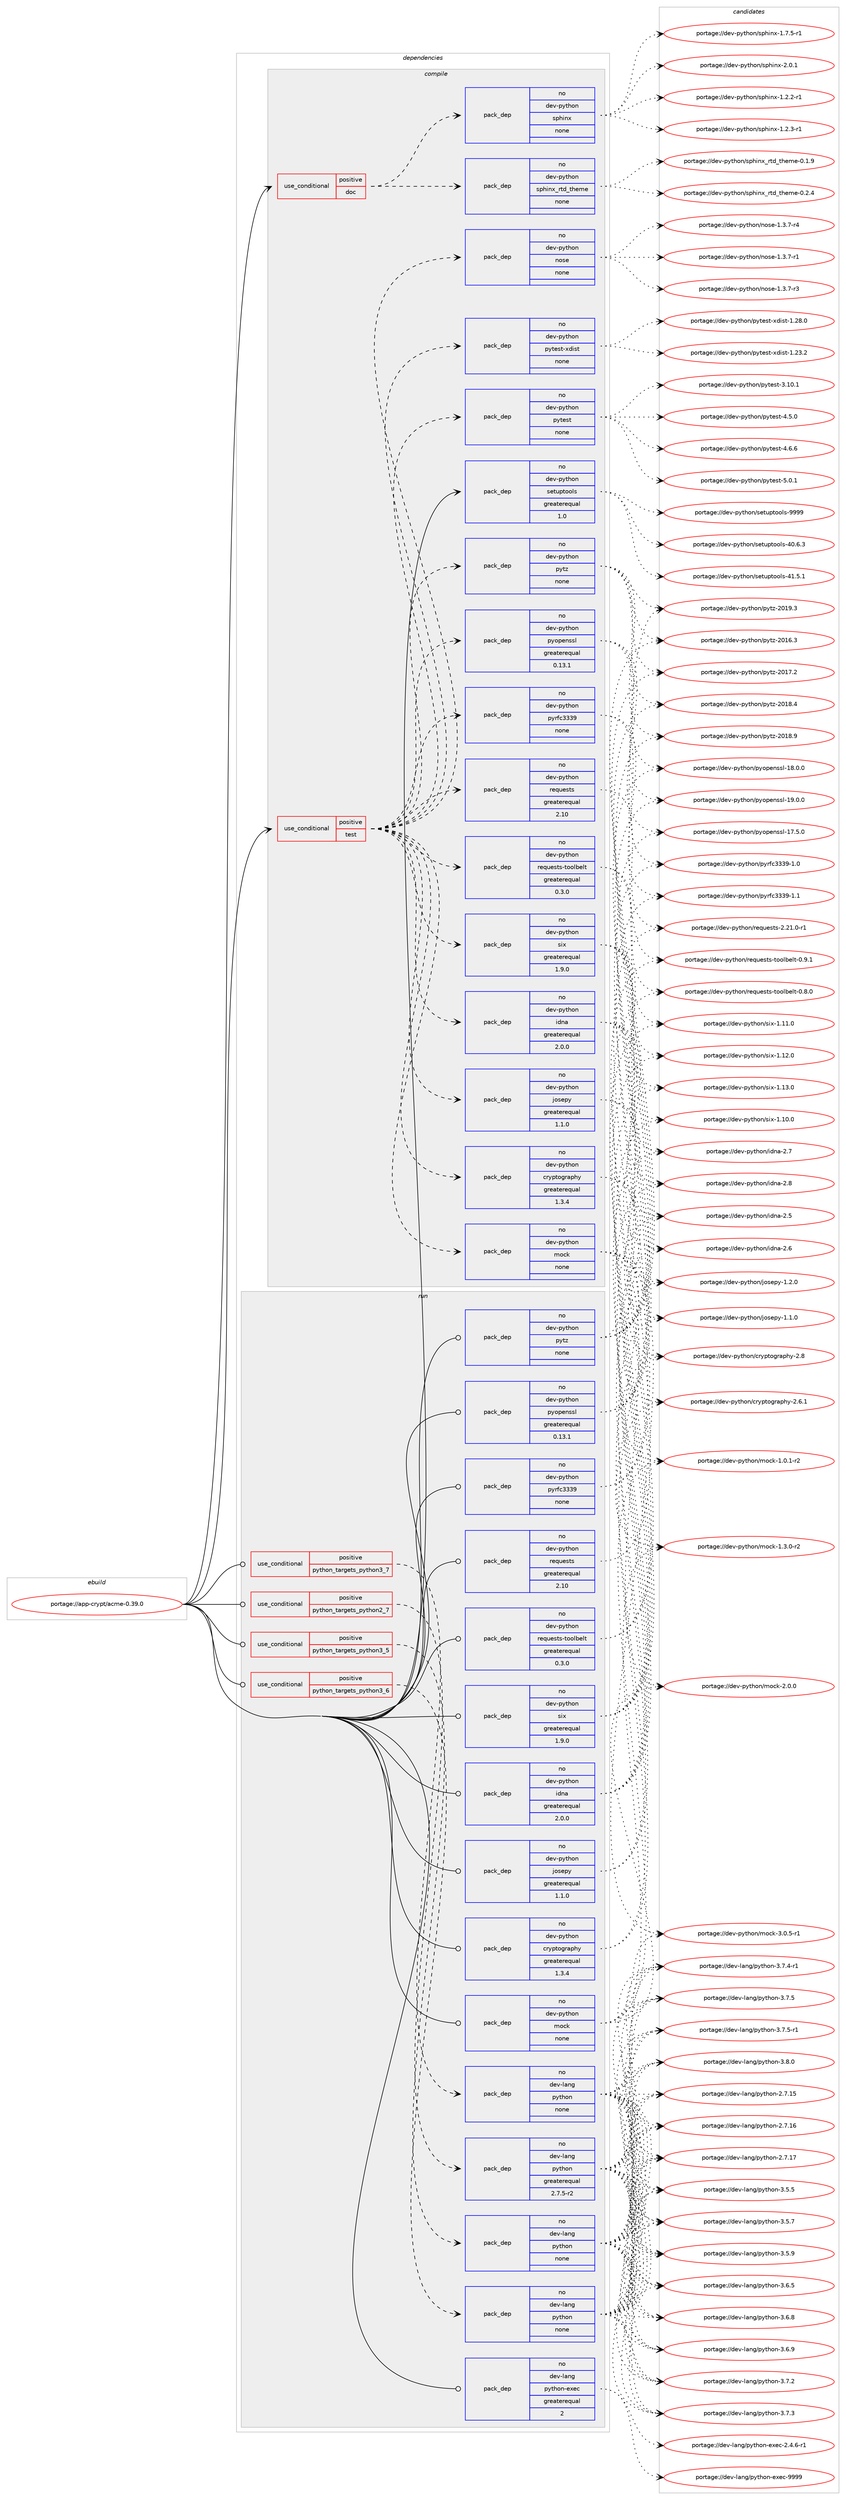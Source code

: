 digraph prolog {

# *************
# Graph options
# *************

newrank=true;
concentrate=true;
compound=true;
graph [rankdir=LR,fontname=Helvetica,fontsize=10,ranksep=1.5];#, ranksep=2.5, nodesep=0.2];
edge  [arrowhead=vee];
node  [fontname=Helvetica,fontsize=10];

# **********
# The ebuild
# **********

subgraph cluster_leftcol {
color=gray;
rank=same;
label=<<i>ebuild</i>>;
id [label="portage://app-crypt/acme-0.39.0", color=red, width=4, href="../app-crypt/acme-0.39.0.svg"];
}

# ****************
# The dependencies
# ****************

subgraph cluster_midcol {
color=gray;
label=<<i>dependencies</i>>;
subgraph cluster_compile {
fillcolor="#eeeeee";
style=filled;
label=<<i>compile</i>>;
subgraph cond3112 {
dependency11831 [label=<<TABLE BORDER="0" CELLBORDER="1" CELLSPACING="0" CELLPADDING="4"><TR><TD ROWSPAN="3" CELLPADDING="10">use_conditional</TD></TR><TR><TD>positive</TD></TR><TR><TD>doc</TD></TR></TABLE>>, shape=none, color=red];
subgraph pack8524 {
dependency11832 [label=<<TABLE BORDER="0" CELLBORDER="1" CELLSPACING="0" CELLPADDING="4" WIDTH="220"><TR><TD ROWSPAN="6" CELLPADDING="30">pack_dep</TD></TR><TR><TD WIDTH="110">no</TD></TR><TR><TD>dev-python</TD></TR><TR><TD>sphinx</TD></TR><TR><TD>none</TD></TR><TR><TD></TD></TR></TABLE>>, shape=none, color=blue];
}
dependency11831:e -> dependency11832:w [weight=20,style="dashed",arrowhead="vee"];
subgraph pack8525 {
dependency11833 [label=<<TABLE BORDER="0" CELLBORDER="1" CELLSPACING="0" CELLPADDING="4" WIDTH="220"><TR><TD ROWSPAN="6" CELLPADDING="30">pack_dep</TD></TR><TR><TD WIDTH="110">no</TD></TR><TR><TD>dev-python</TD></TR><TR><TD>sphinx_rtd_theme</TD></TR><TR><TD>none</TD></TR><TR><TD></TD></TR></TABLE>>, shape=none, color=blue];
}
dependency11831:e -> dependency11833:w [weight=20,style="dashed",arrowhead="vee"];
}
id:e -> dependency11831:w [weight=20,style="solid",arrowhead="vee"];
subgraph cond3113 {
dependency11834 [label=<<TABLE BORDER="0" CELLBORDER="1" CELLSPACING="0" CELLPADDING="4"><TR><TD ROWSPAN="3" CELLPADDING="10">use_conditional</TD></TR><TR><TD>positive</TD></TR><TR><TD>test</TD></TR></TABLE>>, shape=none, color=red];
subgraph pack8526 {
dependency11835 [label=<<TABLE BORDER="0" CELLBORDER="1" CELLSPACING="0" CELLPADDING="4" WIDTH="220"><TR><TD ROWSPAN="6" CELLPADDING="30">pack_dep</TD></TR><TR><TD WIDTH="110">no</TD></TR><TR><TD>dev-python</TD></TR><TR><TD>cryptography</TD></TR><TR><TD>greaterequal</TD></TR><TR><TD>1.3.4</TD></TR></TABLE>>, shape=none, color=blue];
}
dependency11834:e -> dependency11835:w [weight=20,style="dashed",arrowhead="vee"];
subgraph pack8527 {
dependency11836 [label=<<TABLE BORDER="0" CELLBORDER="1" CELLSPACING="0" CELLPADDING="4" WIDTH="220"><TR><TD ROWSPAN="6" CELLPADDING="30">pack_dep</TD></TR><TR><TD WIDTH="110">no</TD></TR><TR><TD>dev-python</TD></TR><TR><TD>idna</TD></TR><TR><TD>greaterequal</TD></TR><TR><TD>2.0.0</TD></TR></TABLE>>, shape=none, color=blue];
}
dependency11834:e -> dependency11836:w [weight=20,style="dashed",arrowhead="vee"];
subgraph pack8528 {
dependency11837 [label=<<TABLE BORDER="0" CELLBORDER="1" CELLSPACING="0" CELLPADDING="4" WIDTH="220"><TR><TD ROWSPAN="6" CELLPADDING="30">pack_dep</TD></TR><TR><TD WIDTH="110">no</TD></TR><TR><TD>dev-python</TD></TR><TR><TD>josepy</TD></TR><TR><TD>greaterequal</TD></TR><TR><TD>1.1.0</TD></TR></TABLE>>, shape=none, color=blue];
}
dependency11834:e -> dependency11837:w [weight=20,style="dashed",arrowhead="vee"];
subgraph pack8529 {
dependency11838 [label=<<TABLE BORDER="0" CELLBORDER="1" CELLSPACING="0" CELLPADDING="4" WIDTH="220"><TR><TD ROWSPAN="6" CELLPADDING="30">pack_dep</TD></TR><TR><TD WIDTH="110">no</TD></TR><TR><TD>dev-python</TD></TR><TR><TD>mock</TD></TR><TR><TD>none</TD></TR><TR><TD></TD></TR></TABLE>>, shape=none, color=blue];
}
dependency11834:e -> dependency11838:w [weight=20,style="dashed",arrowhead="vee"];
subgraph pack8530 {
dependency11839 [label=<<TABLE BORDER="0" CELLBORDER="1" CELLSPACING="0" CELLPADDING="4" WIDTH="220"><TR><TD ROWSPAN="6" CELLPADDING="30">pack_dep</TD></TR><TR><TD WIDTH="110">no</TD></TR><TR><TD>dev-python</TD></TR><TR><TD>pyopenssl</TD></TR><TR><TD>greaterequal</TD></TR><TR><TD>0.13.1</TD></TR></TABLE>>, shape=none, color=blue];
}
dependency11834:e -> dependency11839:w [weight=20,style="dashed",arrowhead="vee"];
subgraph pack8531 {
dependency11840 [label=<<TABLE BORDER="0" CELLBORDER="1" CELLSPACING="0" CELLPADDING="4" WIDTH="220"><TR><TD ROWSPAN="6" CELLPADDING="30">pack_dep</TD></TR><TR><TD WIDTH="110">no</TD></TR><TR><TD>dev-python</TD></TR><TR><TD>pyrfc3339</TD></TR><TR><TD>none</TD></TR><TR><TD></TD></TR></TABLE>>, shape=none, color=blue];
}
dependency11834:e -> dependency11840:w [weight=20,style="dashed",arrowhead="vee"];
subgraph pack8532 {
dependency11841 [label=<<TABLE BORDER="0" CELLBORDER="1" CELLSPACING="0" CELLPADDING="4" WIDTH="220"><TR><TD ROWSPAN="6" CELLPADDING="30">pack_dep</TD></TR><TR><TD WIDTH="110">no</TD></TR><TR><TD>dev-python</TD></TR><TR><TD>pytz</TD></TR><TR><TD>none</TD></TR><TR><TD></TD></TR></TABLE>>, shape=none, color=blue];
}
dependency11834:e -> dependency11841:w [weight=20,style="dashed",arrowhead="vee"];
subgraph pack8533 {
dependency11842 [label=<<TABLE BORDER="0" CELLBORDER="1" CELLSPACING="0" CELLPADDING="4" WIDTH="220"><TR><TD ROWSPAN="6" CELLPADDING="30">pack_dep</TD></TR><TR><TD WIDTH="110">no</TD></TR><TR><TD>dev-python</TD></TR><TR><TD>requests</TD></TR><TR><TD>greaterequal</TD></TR><TR><TD>2.10</TD></TR></TABLE>>, shape=none, color=blue];
}
dependency11834:e -> dependency11842:w [weight=20,style="dashed",arrowhead="vee"];
subgraph pack8534 {
dependency11843 [label=<<TABLE BORDER="0" CELLBORDER="1" CELLSPACING="0" CELLPADDING="4" WIDTH="220"><TR><TD ROWSPAN="6" CELLPADDING="30">pack_dep</TD></TR><TR><TD WIDTH="110">no</TD></TR><TR><TD>dev-python</TD></TR><TR><TD>requests-toolbelt</TD></TR><TR><TD>greaterequal</TD></TR><TR><TD>0.3.0</TD></TR></TABLE>>, shape=none, color=blue];
}
dependency11834:e -> dependency11843:w [weight=20,style="dashed",arrowhead="vee"];
subgraph pack8535 {
dependency11844 [label=<<TABLE BORDER="0" CELLBORDER="1" CELLSPACING="0" CELLPADDING="4" WIDTH="220"><TR><TD ROWSPAN="6" CELLPADDING="30">pack_dep</TD></TR><TR><TD WIDTH="110">no</TD></TR><TR><TD>dev-python</TD></TR><TR><TD>six</TD></TR><TR><TD>greaterequal</TD></TR><TR><TD>1.9.0</TD></TR></TABLE>>, shape=none, color=blue];
}
dependency11834:e -> dependency11844:w [weight=20,style="dashed",arrowhead="vee"];
subgraph pack8536 {
dependency11845 [label=<<TABLE BORDER="0" CELLBORDER="1" CELLSPACING="0" CELLPADDING="4" WIDTH="220"><TR><TD ROWSPAN="6" CELLPADDING="30">pack_dep</TD></TR><TR><TD WIDTH="110">no</TD></TR><TR><TD>dev-python</TD></TR><TR><TD>nose</TD></TR><TR><TD>none</TD></TR><TR><TD></TD></TR></TABLE>>, shape=none, color=blue];
}
dependency11834:e -> dependency11845:w [weight=20,style="dashed",arrowhead="vee"];
subgraph pack8537 {
dependency11846 [label=<<TABLE BORDER="0" CELLBORDER="1" CELLSPACING="0" CELLPADDING="4" WIDTH="220"><TR><TD ROWSPAN="6" CELLPADDING="30">pack_dep</TD></TR><TR><TD WIDTH="110">no</TD></TR><TR><TD>dev-python</TD></TR><TR><TD>pytest</TD></TR><TR><TD>none</TD></TR><TR><TD></TD></TR></TABLE>>, shape=none, color=blue];
}
dependency11834:e -> dependency11846:w [weight=20,style="dashed",arrowhead="vee"];
subgraph pack8538 {
dependency11847 [label=<<TABLE BORDER="0" CELLBORDER="1" CELLSPACING="0" CELLPADDING="4" WIDTH="220"><TR><TD ROWSPAN="6" CELLPADDING="30">pack_dep</TD></TR><TR><TD WIDTH="110">no</TD></TR><TR><TD>dev-python</TD></TR><TR><TD>pytest-xdist</TD></TR><TR><TD>none</TD></TR><TR><TD></TD></TR></TABLE>>, shape=none, color=blue];
}
dependency11834:e -> dependency11847:w [weight=20,style="dashed",arrowhead="vee"];
}
id:e -> dependency11834:w [weight=20,style="solid",arrowhead="vee"];
subgraph pack8539 {
dependency11848 [label=<<TABLE BORDER="0" CELLBORDER="1" CELLSPACING="0" CELLPADDING="4" WIDTH="220"><TR><TD ROWSPAN="6" CELLPADDING="30">pack_dep</TD></TR><TR><TD WIDTH="110">no</TD></TR><TR><TD>dev-python</TD></TR><TR><TD>setuptools</TD></TR><TR><TD>greaterequal</TD></TR><TR><TD>1.0</TD></TR></TABLE>>, shape=none, color=blue];
}
id:e -> dependency11848:w [weight=20,style="solid",arrowhead="vee"];
}
subgraph cluster_compileandrun {
fillcolor="#eeeeee";
style=filled;
label=<<i>compile and run</i>>;
}
subgraph cluster_run {
fillcolor="#eeeeee";
style=filled;
label=<<i>run</i>>;
subgraph cond3114 {
dependency11849 [label=<<TABLE BORDER="0" CELLBORDER="1" CELLSPACING="0" CELLPADDING="4"><TR><TD ROWSPAN="3" CELLPADDING="10">use_conditional</TD></TR><TR><TD>positive</TD></TR><TR><TD>python_targets_python2_7</TD></TR></TABLE>>, shape=none, color=red];
subgraph pack8540 {
dependency11850 [label=<<TABLE BORDER="0" CELLBORDER="1" CELLSPACING="0" CELLPADDING="4" WIDTH="220"><TR><TD ROWSPAN="6" CELLPADDING="30">pack_dep</TD></TR><TR><TD WIDTH="110">no</TD></TR><TR><TD>dev-lang</TD></TR><TR><TD>python</TD></TR><TR><TD>greaterequal</TD></TR><TR><TD>2.7.5-r2</TD></TR></TABLE>>, shape=none, color=blue];
}
dependency11849:e -> dependency11850:w [weight=20,style="dashed",arrowhead="vee"];
}
id:e -> dependency11849:w [weight=20,style="solid",arrowhead="odot"];
subgraph cond3115 {
dependency11851 [label=<<TABLE BORDER="0" CELLBORDER="1" CELLSPACING="0" CELLPADDING="4"><TR><TD ROWSPAN="3" CELLPADDING="10">use_conditional</TD></TR><TR><TD>positive</TD></TR><TR><TD>python_targets_python3_5</TD></TR></TABLE>>, shape=none, color=red];
subgraph pack8541 {
dependency11852 [label=<<TABLE BORDER="0" CELLBORDER="1" CELLSPACING="0" CELLPADDING="4" WIDTH="220"><TR><TD ROWSPAN="6" CELLPADDING="30">pack_dep</TD></TR><TR><TD WIDTH="110">no</TD></TR><TR><TD>dev-lang</TD></TR><TR><TD>python</TD></TR><TR><TD>none</TD></TR><TR><TD></TD></TR></TABLE>>, shape=none, color=blue];
}
dependency11851:e -> dependency11852:w [weight=20,style="dashed",arrowhead="vee"];
}
id:e -> dependency11851:w [weight=20,style="solid",arrowhead="odot"];
subgraph cond3116 {
dependency11853 [label=<<TABLE BORDER="0" CELLBORDER="1" CELLSPACING="0" CELLPADDING="4"><TR><TD ROWSPAN="3" CELLPADDING="10">use_conditional</TD></TR><TR><TD>positive</TD></TR><TR><TD>python_targets_python3_6</TD></TR></TABLE>>, shape=none, color=red];
subgraph pack8542 {
dependency11854 [label=<<TABLE BORDER="0" CELLBORDER="1" CELLSPACING="0" CELLPADDING="4" WIDTH="220"><TR><TD ROWSPAN="6" CELLPADDING="30">pack_dep</TD></TR><TR><TD WIDTH="110">no</TD></TR><TR><TD>dev-lang</TD></TR><TR><TD>python</TD></TR><TR><TD>none</TD></TR><TR><TD></TD></TR></TABLE>>, shape=none, color=blue];
}
dependency11853:e -> dependency11854:w [weight=20,style="dashed",arrowhead="vee"];
}
id:e -> dependency11853:w [weight=20,style="solid",arrowhead="odot"];
subgraph cond3117 {
dependency11855 [label=<<TABLE BORDER="0" CELLBORDER="1" CELLSPACING="0" CELLPADDING="4"><TR><TD ROWSPAN="3" CELLPADDING="10">use_conditional</TD></TR><TR><TD>positive</TD></TR><TR><TD>python_targets_python3_7</TD></TR></TABLE>>, shape=none, color=red];
subgraph pack8543 {
dependency11856 [label=<<TABLE BORDER="0" CELLBORDER="1" CELLSPACING="0" CELLPADDING="4" WIDTH="220"><TR><TD ROWSPAN="6" CELLPADDING="30">pack_dep</TD></TR><TR><TD WIDTH="110">no</TD></TR><TR><TD>dev-lang</TD></TR><TR><TD>python</TD></TR><TR><TD>none</TD></TR><TR><TD></TD></TR></TABLE>>, shape=none, color=blue];
}
dependency11855:e -> dependency11856:w [weight=20,style="dashed",arrowhead="vee"];
}
id:e -> dependency11855:w [weight=20,style="solid",arrowhead="odot"];
subgraph pack8544 {
dependency11857 [label=<<TABLE BORDER="0" CELLBORDER="1" CELLSPACING="0" CELLPADDING="4" WIDTH="220"><TR><TD ROWSPAN="6" CELLPADDING="30">pack_dep</TD></TR><TR><TD WIDTH="110">no</TD></TR><TR><TD>dev-lang</TD></TR><TR><TD>python-exec</TD></TR><TR><TD>greaterequal</TD></TR><TR><TD>2</TD></TR></TABLE>>, shape=none, color=blue];
}
id:e -> dependency11857:w [weight=20,style="solid",arrowhead="odot"];
subgraph pack8545 {
dependency11858 [label=<<TABLE BORDER="0" CELLBORDER="1" CELLSPACING="0" CELLPADDING="4" WIDTH="220"><TR><TD ROWSPAN="6" CELLPADDING="30">pack_dep</TD></TR><TR><TD WIDTH="110">no</TD></TR><TR><TD>dev-python</TD></TR><TR><TD>cryptography</TD></TR><TR><TD>greaterequal</TD></TR><TR><TD>1.3.4</TD></TR></TABLE>>, shape=none, color=blue];
}
id:e -> dependency11858:w [weight=20,style="solid",arrowhead="odot"];
subgraph pack8546 {
dependency11859 [label=<<TABLE BORDER="0" CELLBORDER="1" CELLSPACING="0" CELLPADDING="4" WIDTH="220"><TR><TD ROWSPAN="6" CELLPADDING="30">pack_dep</TD></TR><TR><TD WIDTH="110">no</TD></TR><TR><TD>dev-python</TD></TR><TR><TD>idna</TD></TR><TR><TD>greaterequal</TD></TR><TR><TD>2.0.0</TD></TR></TABLE>>, shape=none, color=blue];
}
id:e -> dependency11859:w [weight=20,style="solid",arrowhead="odot"];
subgraph pack8547 {
dependency11860 [label=<<TABLE BORDER="0" CELLBORDER="1" CELLSPACING="0" CELLPADDING="4" WIDTH="220"><TR><TD ROWSPAN="6" CELLPADDING="30">pack_dep</TD></TR><TR><TD WIDTH="110">no</TD></TR><TR><TD>dev-python</TD></TR><TR><TD>josepy</TD></TR><TR><TD>greaterequal</TD></TR><TR><TD>1.1.0</TD></TR></TABLE>>, shape=none, color=blue];
}
id:e -> dependency11860:w [weight=20,style="solid",arrowhead="odot"];
subgraph pack8548 {
dependency11861 [label=<<TABLE BORDER="0" CELLBORDER="1" CELLSPACING="0" CELLPADDING="4" WIDTH="220"><TR><TD ROWSPAN="6" CELLPADDING="30">pack_dep</TD></TR><TR><TD WIDTH="110">no</TD></TR><TR><TD>dev-python</TD></TR><TR><TD>mock</TD></TR><TR><TD>none</TD></TR><TR><TD></TD></TR></TABLE>>, shape=none, color=blue];
}
id:e -> dependency11861:w [weight=20,style="solid",arrowhead="odot"];
subgraph pack8549 {
dependency11862 [label=<<TABLE BORDER="0" CELLBORDER="1" CELLSPACING="0" CELLPADDING="4" WIDTH="220"><TR><TD ROWSPAN="6" CELLPADDING="30">pack_dep</TD></TR><TR><TD WIDTH="110">no</TD></TR><TR><TD>dev-python</TD></TR><TR><TD>pyopenssl</TD></TR><TR><TD>greaterequal</TD></TR><TR><TD>0.13.1</TD></TR></TABLE>>, shape=none, color=blue];
}
id:e -> dependency11862:w [weight=20,style="solid",arrowhead="odot"];
subgraph pack8550 {
dependency11863 [label=<<TABLE BORDER="0" CELLBORDER="1" CELLSPACING="0" CELLPADDING="4" WIDTH="220"><TR><TD ROWSPAN="6" CELLPADDING="30">pack_dep</TD></TR><TR><TD WIDTH="110">no</TD></TR><TR><TD>dev-python</TD></TR><TR><TD>pyrfc3339</TD></TR><TR><TD>none</TD></TR><TR><TD></TD></TR></TABLE>>, shape=none, color=blue];
}
id:e -> dependency11863:w [weight=20,style="solid",arrowhead="odot"];
subgraph pack8551 {
dependency11864 [label=<<TABLE BORDER="0" CELLBORDER="1" CELLSPACING="0" CELLPADDING="4" WIDTH="220"><TR><TD ROWSPAN="6" CELLPADDING="30">pack_dep</TD></TR><TR><TD WIDTH="110">no</TD></TR><TR><TD>dev-python</TD></TR><TR><TD>pytz</TD></TR><TR><TD>none</TD></TR><TR><TD></TD></TR></TABLE>>, shape=none, color=blue];
}
id:e -> dependency11864:w [weight=20,style="solid",arrowhead="odot"];
subgraph pack8552 {
dependency11865 [label=<<TABLE BORDER="0" CELLBORDER="1" CELLSPACING="0" CELLPADDING="4" WIDTH="220"><TR><TD ROWSPAN="6" CELLPADDING="30">pack_dep</TD></TR><TR><TD WIDTH="110">no</TD></TR><TR><TD>dev-python</TD></TR><TR><TD>requests</TD></TR><TR><TD>greaterequal</TD></TR><TR><TD>2.10</TD></TR></TABLE>>, shape=none, color=blue];
}
id:e -> dependency11865:w [weight=20,style="solid",arrowhead="odot"];
subgraph pack8553 {
dependency11866 [label=<<TABLE BORDER="0" CELLBORDER="1" CELLSPACING="0" CELLPADDING="4" WIDTH="220"><TR><TD ROWSPAN="6" CELLPADDING="30">pack_dep</TD></TR><TR><TD WIDTH="110">no</TD></TR><TR><TD>dev-python</TD></TR><TR><TD>requests-toolbelt</TD></TR><TR><TD>greaterequal</TD></TR><TR><TD>0.3.0</TD></TR></TABLE>>, shape=none, color=blue];
}
id:e -> dependency11866:w [weight=20,style="solid",arrowhead="odot"];
subgraph pack8554 {
dependency11867 [label=<<TABLE BORDER="0" CELLBORDER="1" CELLSPACING="0" CELLPADDING="4" WIDTH="220"><TR><TD ROWSPAN="6" CELLPADDING="30">pack_dep</TD></TR><TR><TD WIDTH="110">no</TD></TR><TR><TD>dev-python</TD></TR><TR><TD>six</TD></TR><TR><TD>greaterequal</TD></TR><TR><TD>1.9.0</TD></TR></TABLE>>, shape=none, color=blue];
}
id:e -> dependency11867:w [weight=20,style="solid",arrowhead="odot"];
}
}

# **************
# The candidates
# **************

subgraph cluster_choices {
rank=same;
color=gray;
label=<<i>candidates</i>>;

subgraph choice8524 {
color=black;
nodesep=1;
choiceportage10010111845112121116104111110471151121041051101204549465046504511449 [label="portage://dev-python/sphinx-1.2.2-r1", color=red, width=4,href="../dev-python/sphinx-1.2.2-r1.svg"];
choiceportage10010111845112121116104111110471151121041051101204549465046514511449 [label="portage://dev-python/sphinx-1.2.3-r1", color=red, width=4,href="../dev-python/sphinx-1.2.3-r1.svg"];
choiceportage10010111845112121116104111110471151121041051101204549465546534511449 [label="portage://dev-python/sphinx-1.7.5-r1", color=red, width=4,href="../dev-python/sphinx-1.7.5-r1.svg"];
choiceportage1001011184511212111610411111047115112104105110120455046484649 [label="portage://dev-python/sphinx-2.0.1", color=red, width=4,href="../dev-python/sphinx-2.0.1.svg"];
dependency11832:e -> choiceportage10010111845112121116104111110471151121041051101204549465046504511449:w [style=dotted,weight="100"];
dependency11832:e -> choiceportage10010111845112121116104111110471151121041051101204549465046514511449:w [style=dotted,weight="100"];
dependency11832:e -> choiceportage10010111845112121116104111110471151121041051101204549465546534511449:w [style=dotted,weight="100"];
dependency11832:e -> choiceportage1001011184511212111610411111047115112104105110120455046484649:w [style=dotted,weight="100"];
}
subgraph choice8525 {
color=black;
nodesep=1;
choiceportage10010111845112121116104111110471151121041051101209511411610095116104101109101454846494657 [label="portage://dev-python/sphinx_rtd_theme-0.1.9", color=red, width=4,href="../dev-python/sphinx_rtd_theme-0.1.9.svg"];
choiceportage10010111845112121116104111110471151121041051101209511411610095116104101109101454846504652 [label="portage://dev-python/sphinx_rtd_theme-0.2.4", color=red, width=4,href="../dev-python/sphinx_rtd_theme-0.2.4.svg"];
dependency11833:e -> choiceportage10010111845112121116104111110471151121041051101209511411610095116104101109101454846494657:w [style=dotted,weight="100"];
dependency11833:e -> choiceportage10010111845112121116104111110471151121041051101209511411610095116104101109101454846504652:w [style=dotted,weight="100"];
}
subgraph choice8526 {
color=black;
nodesep=1;
choiceportage10010111845112121116104111110479911412111211611110311497112104121455046544649 [label="portage://dev-python/cryptography-2.6.1", color=red, width=4,href="../dev-python/cryptography-2.6.1.svg"];
choiceportage1001011184511212111610411111047991141211121161111031149711210412145504656 [label="portage://dev-python/cryptography-2.8", color=red, width=4,href="../dev-python/cryptography-2.8.svg"];
dependency11835:e -> choiceportage10010111845112121116104111110479911412111211611110311497112104121455046544649:w [style=dotted,weight="100"];
dependency11835:e -> choiceportage1001011184511212111610411111047991141211121161111031149711210412145504656:w [style=dotted,weight="100"];
}
subgraph choice8527 {
color=black;
nodesep=1;
choiceportage10010111845112121116104111110471051001109745504653 [label="portage://dev-python/idna-2.5", color=red, width=4,href="../dev-python/idna-2.5.svg"];
choiceportage10010111845112121116104111110471051001109745504654 [label="portage://dev-python/idna-2.6", color=red, width=4,href="../dev-python/idna-2.6.svg"];
choiceportage10010111845112121116104111110471051001109745504655 [label="portage://dev-python/idna-2.7", color=red, width=4,href="../dev-python/idna-2.7.svg"];
choiceportage10010111845112121116104111110471051001109745504656 [label="portage://dev-python/idna-2.8", color=red, width=4,href="../dev-python/idna-2.8.svg"];
dependency11836:e -> choiceportage10010111845112121116104111110471051001109745504653:w [style=dotted,weight="100"];
dependency11836:e -> choiceportage10010111845112121116104111110471051001109745504654:w [style=dotted,weight="100"];
dependency11836:e -> choiceportage10010111845112121116104111110471051001109745504655:w [style=dotted,weight="100"];
dependency11836:e -> choiceportage10010111845112121116104111110471051001109745504656:w [style=dotted,weight="100"];
}
subgraph choice8528 {
color=black;
nodesep=1;
choiceportage1001011184511212111610411111047106111115101112121454946494648 [label="portage://dev-python/josepy-1.1.0", color=red, width=4,href="../dev-python/josepy-1.1.0.svg"];
choiceportage1001011184511212111610411111047106111115101112121454946504648 [label="portage://dev-python/josepy-1.2.0", color=red, width=4,href="../dev-python/josepy-1.2.0.svg"];
dependency11837:e -> choiceportage1001011184511212111610411111047106111115101112121454946494648:w [style=dotted,weight="100"];
dependency11837:e -> choiceportage1001011184511212111610411111047106111115101112121454946504648:w [style=dotted,weight="100"];
}
subgraph choice8529 {
color=black;
nodesep=1;
choiceportage1001011184511212111610411111047109111991074549464846494511450 [label="portage://dev-python/mock-1.0.1-r2", color=red, width=4,href="../dev-python/mock-1.0.1-r2.svg"];
choiceportage1001011184511212111610411111047109111991074549465146484511450 [label="portage://dev-python/mock-1.3.0-r2", color=red, width=4,href="../dev-python/mock-1.3.0-r2.svg"];
choiceportage100101118451121211161041111104710911199107455046484648 [label="portage://dev-python/mock-2.0.0", color=red, width=4,href="../dev-python/mock-2.0.0.svg"];
choiceportage1001011184511212111610411111047109111991074551464846534511449 [label="portage://dev-python/mock-3.0.5-r1", color=red, width=4,href="../dev-python/mock-3.0.5-r1.svg"];
dependency11838:e -> choiceportage1001011184511212111610411111047109111991074549464846494511450:w [style=dotted,weight="100"];
dependency11838:e -> choiceportage1001011184511212111610411111047109111991074549465146484511450:w [style=dotted,weight="100"];
dependency11838:e -> choiceportage100101118451121211161041111104710911199107455046484648:w [style=dotted,weight="100"];
dependency11838:e -> choiceportage1001011184511212111610411111047109111991074551464846534511449:w [style=dotted,weight="100"];
}
subgraph choice8530 {
color=black;
nodesep=1;
choiceportage100101118451121211161041111104711212111111210111011511510845495546534648 [label="portage://dev-python/pyopenssl-17.5.0", color=red, width=4,href="../dev-python/pyopenssl-17.5.0.svg"];
choiceportage100101118451121211161041111104711212111111210111011511510845495646484648 [label="portage://dev-python/pyopenssl-18.0.0", color=red, width=4,href="../dev-python/pyopenssl-18.0.0.svg"];
choiceportage100101118451121211161041111104711212111111210111011511510845495746484648 [label="portage://dev-python/pyopenssl-19.0.0", color=red, width=4,href="../dev-python/pyopenssl-19.0.0.svg"];
dependency11839:e -> choiceportage100101118451121211161041111104711212111111210111011511510845495546534648:w [style=dotted,weight="100"];
dependency11839:e -> choiceportage100101118451121211161041111104711212111111210111011511510845495646484648:w [style=dotted,weight="100"];
dependency11839:e -> choiceportage100101118451121211161041111104711212111111210111011511510845495746484648:w [style=dotted,weight="100"];
}
subgraph choice8531 {
color=black;
nodesep=1;
choiceportage1001011184511212111610411111047112121114102995151515745494648 [label="portage://dev-python/pyrfc3339-1.0", color=red, width=4,href="../dev-python/pyrfc3339-1.0.svg"];
choiceportage1001011184511212111610411111047112121114102995151515745494649 [label="portage://dev-python/pyrfc3339-1.1", color=red, width=4,href="../dev-python/pyrfc3339-1.1.svg"];
dependency11840:e -> choiceportage1001011184511212111610411111047112121114102995151515745494648:w [style=dotted,weight="100"];
dependency11840:e -> choiceportage1001011184511212111610411111047112121114102995151515745494649:w [style=dotted,weight="100"];
}
subgraph choice8532 {
color=black;
nodesep=1;
choiceportage100101118451121211161041111104711212111612245504849544651 [label="portage://dev-python/pytz-2016.3", color=red, width=4,href="../dev-python/pytz-2016.3.svg"];
choiceportage100101118451121211161041111104711212111612245504849554650 [label="portage://dev-python/pytz-2017.2", color=red, width=4,href="../dev-python/pytz-2017.2.svg"];
choiceportage100101118451121211161041111104711212111612245504849564652 [label="portage://dev-python/pytz-2018.4", color=red, width=4,href="../dev-python/pytz-2018.4.svg"];
choiceportage100101118451121211161041111104711212111612245504849564657 [label="portage://dev-python/pytz-2018.9", color=red, width=4,href="../dev-python/pytz-2018.9.svg"];
choiceportage100101118451121211161041111104711212111612245504849574651 [label="portage://dev-python/pytz-2019.3", color=red, width=4,href="../dev-python/pytz-2019.3.svg"];
dependency11841:e -> choiceportage100101118451121211161041111104711212111612245504849544651:w [style=dotted,weight="100"];
dependency11841:e -> choiceportage100101118451121211161041111104711212111612245504849554650:w [style=dotted,weight="100"];
dependency11841:e -> choiceportage100101118451121211161041111104711212111612245504849564652:w [style=dotted,weight="100"];
dependency11841:e -> choiceportage100101118451121211161041111104711212111612245504849564657:w [style=dotted,weight="100"];
dependency11841:e -> choiceportage100101118451121211161041111104711212111612245504849574651:w [style=dotted,weight="100"];
}
subgraph choice8533 {
color=black;
nodesep=1;
choiceportage1001011184511212111610411111047114101113117101115116115455046504946484511449 [label="portage://dev-python/requests-2.21.0-r1", color=red, width=4,href="../dev-python/requests-2.21.0-r1.svg"];
dependency11842:e -> choiceportage1001011184511212111610411111047114101113117101115116115455046504946484511449:w [style=dotted,weight="100"];
}
subgraph choice8534 {
color=black;
nodesep=1;
choiceportage10010111845112121116104111110471141011131171011151161154511611111110898101108116454846564648 [label="portage://dev-python/requests-toolbelt-0.8.0", color=red, width=4,href="../dev-python/requests-toolbelt-0.8.0.svg"];
choiceportage10010111845112121116104111110471141011131171011151161154511611111110898101108116454846574649 [label="portage://dev-python/requests-toolbelt-0.9.1", color=red, width=4,href="../dev-python/requests-toolbelt-0.9.1.svg"];
dependency11843:e -> choiceportage10010111845112121116104111110471141011131171011151161154511611111110898101108116454846564648:w [style=dotted,weight="100"];
dependency11843:e -> choiceportage10010111845112121116104111110471141011131171011151161154511611111110898101108116454846574649:w [style=dotted,weight="100"];
}
subgraph choice8535 {
color=black;
nodesep=1;
choiceportage100101118451121211161041111104711510512045494649484648 [label="portage://dev-python/six-1.10.0", color=red, width=4,href="../dev-python/six-1.10.0.svg"];
choiceportage100101118451121211161041111104711510512045494649494648 [label="portage://dev-python/six-1.11.0", color=red, width=4,href="../dev-python/six-1.11.0.svg"];
choiceportage100101118451121211161041111104711510512045494649504648 [label="portage://dev-python/six-1.12.0", color=red, width=4,href="../dev-python/six-1.12.0.svg"];
choiceportage100101118451121211161041111104711510512045494649514648 [label="portage://dev-python/six-1.13.0", color=red, width=4,href="../dev-python/six-1.13.0.svg"];
dependency11844:e -> choiceportage100101118451121211161041111104711510512045494649484648:w [style=dotted,weight="100"];
dependency11844:e -> choiceportage100101118451121211161041111104711510512045494649494648:w [style=dotted,weight="100"];
dependency11844:e -> choiceportage100101118451121211161041111104711510512045494649504648:w [style=dotted,weight="100"];
dependency11844:e -> choiceportage100101118451121211161041111104711510512045494649514648:w [style=dotted,weight="100"];
}
subgraph choice8536 {
color=black;
nodesep=1;
choiceportage10010111845112121116104111110471101111151014549465146554511449 [label="portage://dev-python/nose-1.3.7-r1", color=red, width=4,href="../dev-python/nose-1.3.7-r1.svg"];
choiceportage10010111845112121116104111110471101111151014549465146554511451 [label="portage://dev-python/nose-1.3.7-r3", color=red, width=4,href="../dev-python/nose-1.3.7-r3.svg"];
choiceportage10010111845112121116104111110471101111151014549465146554511452 [label="portage://dev-python/nose-1.3.7-r4", color=red, width=4,href="../dev-python/nose-1.3.7-r4.svg"];
dependency11845:e -> choiceportage10010111845112121116104111110471101111151014549465146554511449:w [style=dotted,weight="100"];
dependency11845:e -> choiceportage10010111845112121116104111110471101111151014549465146554511451:w [style=dotted,weight="100"];
dependency11845:e -> choiceportage10010111845112121116104111110471101111151014549465146554511452:w [style=dotted,weight="100"];
}
subgraph choice8537 {
color=black;
nodesep=1;
choiceportage100101118451121211161041111104711212111610111511645514649484649 [label="portage://dev-python/pytest-3.10.1", color=red, width=4,href="../dev-python/pytest-3.10.1.svg"];
choiceportage1001011184511212111610411111047112121116101115116455246534648 [label="portage://dev-python/pytest-4.5.0", color=red, width=4,href="../dev-python/pytest-4.5.0.svg"];
choiceportage1001011184511212111610411111047112121116101115116455246544654 [label="portage://dev-python/pytest-4.6.6", color=red, width=4,href="../dev-python/pytest-4.6.6.svg"];
choiceportage1001011184511212111610411111047112121116101115116455346484649 [label="portage://dev-python/pytest-5.0.1", color=red, width=4,href="../dev-python/pytest-5.0.1.svg"];
dependency11846:e -> choiceportage100101118451121211161041111104711212111610111511645514649484649:w [style=dotted,weight="100"];
dependency11846:e -> choiceportage1001011184511212111610411111047112121116101115116455246534648:w [style=dotted,weight="100"];
dependency11846:e -> choiceportage1001011184511212111610411111047112121116101115116455246544654:w [style=dotted,weight="100"];
dependency11846:e -> choiceportage1001011184511212111610411111047112121116101115116455346484649:w [style=dotted,weight="100"];
}
subgraph choice8538 {
color=black;
nodesep=1;
choiceportage10010111845112121116104111110471121211161011151164512010010511511645494650514650 [label="portage://dev-python/pytest-xdist-1.23.2", color=red, width=4,href="../dev-python/pytest-xdist-1.23.2.svg"];
choiceportage10010111845112121116104111110471121211161011151164512010010511511645494650564648 [label="portage://dev-python/pytest-xdist-1.28.0", color=red, width=4,href="../dev-python/pytest-xdist-1.28.0.svg"];
dependency11847:e -> choiceportage10010111845112121116104111110471121211161011151164512010010511511645494650514650:w [style=dotted,weight="100"];
dependency11847:e -> choiceportage10010111845112121116104111110471121211161011151164512010010511511645494650564648:w [style=dotted,weight="100"];
}
subgraph choice8539 {
color=black;
nodesep=1;
choiceportage100101118451121211161041111104711510111611711211611111110811545524846544651 [label="portage://dev-python/setuptools-40.6.3", color=red, width=4,href="../dev-python/setuptools-40.6.3.svg"];
choiceportage100101118451121211161041111104711510111611711211611111110811545524946534649 [label="portage://dev-python/setuptools-41.5.1", color=red, width=4,href="../dev-python/setuptools-41.5.1.svg"];
choiceportage10010111845112121116104111110471151011161171121161111111081154557575757 [label="portage://dev-python/setuptools-9999", color=red, width=4,href="../dev-python/setuptools-9999.svg"];
dependency11848:e -> choiceportage100101118451121211161041111104711510111611711211611111110811545524846544651:w [style=dotted,weight="100"];
dependency11848:e -> choiceportage100101118451121211161041111104711510111611711211611111110811545524946534649:w [style=dotted,weight="100"];
dependency11848:e -> choiceportage10010111845112121116104111110471151011161171121161111111081154557575757:w [style=dotted,weight="100"];
}
subgraph choice8540 {
color=black;
nodesep=1;
choiceportage10010111845108971101034711212111610411111045504655464953 [label="portage://dev-lang/python-2.7.15", color=red, width=4,href="../dev-lang/python-2.7.15.svg"];
choiceportage10010111845108971101034711212111610411111045504655464954 [label="portage://dev-lang/python-2.7.16", color=red, width=4,href="../dev-lang/python-2.7.16.svg"];
choiceportage10010111845108971101034711212111610411111045504655464955 [label="portage://dev-lang/python-2.7.17", color=red, width=4,href="../dev-lang/python-2.7.17.svg"];
choiceportage100101118451089711010347112121116104111110455146534653 [label="portage://dev-lang/python-3.5.5", color=red, width=4,href="../dev-lang/python-3.5.5.svg"];
choiceportage100101118451089711010347112121116104111110455146534655 [label="portage://dev-lang/python-3.5.7", color=red, width=4,href="../dev-lang/python-3.5.7.svg"];
choiceportage100101118451089711010347112121116104111110455146534657 [label="portage://dev-lang/python-3.5.9", color=red, width=4,href="../dev-lang/python-3.5.9.svg"];
choiceportage100101118451089711010347112121116104111110455146544653 [label="portage://dev-lang/python-3.6.5", color=red, width=4,href="../dev-lang/python-3.6.5.svg"];
choiceportage100101118451089711010347112121116104111110455146544656 [label="portage://dev-lang/python-3.6.8", color=red, width=4,href="../dev-lang/python-3.6.8.svg"];
choiceportage100101118451089711010347112121116104111110455146544657 [label="portage://dev-lang/python-3.6.9", color=red, width=4,href="../dev-lang/python-3.6.9.svg"];
choiceportage100101118451089711010347112121116104111110455146554650 [label="portage://dev-lang/python-3.7.2", color=red, width=4,href="../dev-lang/python-3.7.2.svg"];
choiceportage100101118451089711010347112121116104111110455146554651 [label="portage://dev-lang/python-3.7.3", color=red, width=4,href="../dev-lang/python-3.7.3.svg"];
choiceportage1001011184510897110103471121211161041111104551465546524511449 [label="portage://dev-lang/python-3.7.4-r1", color=red, width=4,href="../dev-lang/python-3.7.4-r1.svg"];
choiceportage100101118451089711010347112121116104111110455146554653 [label="portage://dev-lang/python-3.7.5", color=red, width=4,href="../dev-lang/python-3.7.5.svg"];
choiceportage1001011184510897110103471121211161041111104551465546534511449 [label="portage://dev-lang/python-3.7.5-r1", color=red, width=4,href="../dev-lang/python-3.7.5-r1.svg"];
choiceportage100101118451089711010347112121116104111110455146564648 [label="portage://dev-lang/python-3.8.0", color=red, width=4,href="../dev-lang/python-3.8.0.svg"];
dependency11850:e -> choiceportage10010111845108971101034711212111610411111045504655464953:w [style=dotted,weight="100"];
dependency11850:e -> choiceportage10010111845108971101034711212111610411111045504655464954:w [style=dotted,weight="100"];
dependency11850:e -> choiceportage10010111845108971101034711212111610411111045504655464955:w [style=dotted,weight="100"];
dependency11850:e -> choiceportage100101118451089711010347112121116104111110455146534653:w [style=dotted,weight="100"];
dependency11850:e -> choiceportage100101118451089711010347112121116104111110455146534655:w [style=dotted,weight="100"];
dependency11850:e -> choiceportage100101118451089711010347112121116104111110455146534657:w [style=dotted,weight="100"];
dependency11850:e -> choiceportage100101118451089711010347112121116104111110455146544653:w [style=dotted,weight="100"];
dependency11850:e -> choiceportage100101118451089711010347112121116104111110455146544656:w [style=dotted,weight="100"];
dependency11850:e -> choiceportage100101118451089711010347112121116104111110455146544657:w [style=dotted,weight="100"];
dependency11850:e -> choiceportage100101118451089711010347112121116104111110455146554650:w [style=dotted,weight="100"];
dependency11850:e -> choiceportage100101118451089711010347112121116104111110455146554651:w [style=dotted,weight="100"];
dependency11850:e -> choiceportage1001011184510897110103471121211161041111104551465546524511449:w [style=dotted,weight="100"];
dependency11850:e -> choiceportage100101118451089711010347112121116104111110455146554653:w [style=dotted,weight="100"];
dependency11850:e -> choiceportage1001011184510897110103471121211161041111104551465546534511449:w [style=dotted,weight="100"];
dependency11850:e -> choiceportage100101118451089711010347112121116104111110455146564648:w [style=dotted,weight="100"];
}
subgraph choice8541 {
color=black;
nodesep=1;
choiceportage10010111845108971101034711212111610411111045504655464953 [label="portage://dev-lang/python-2.7.15", color=red, width=4,href="../dev-lang/python-2.7.15.svg"];
choiceportage10010111845108971101034711212111610411111045504655464954 [label="portage://dev-lang/python-2.7.16", color=red, width=4,href="../dev-lang/python-2.7.16.svg"];
choiceportage10010111845108971101034711212111610411111045504655464955 [label="portage://dev-lang/python-2.7.17", color=red, width=4,href="../dev-lang/python-2.7.17.svg"];
choiceportage100101118451089711010347112121116104111110455146534653 [label="portage://dev-lang/python-3.5.5", color=red, width=4,href="../dev-lang/python-3.5.5.svg"];
choiceportage100101118451089711010347112121116104111110455146534655 [label="portage://dev-lang/python-3.5.7", color=red, width=4,href="../dev-lang/python-3.5.7.svg"];
choiceportage100101118451089711010347112121116104111110455146534657 [label="portage://dev-lang/python-3.5.9", color=red, width=4,href="../dev-lang/python-3.5.9.svg"];
choiceportage100101118451089711010347112121116104111110455146544653 [label="portage://dev-lang/python-3.6.5", color=red, width=4,href="../dev-lang/python-3.6.5.svg"];
choiceportage100101118451089711010347112121116104111110455146544656 [label="portage://dev-lang/python-3.6.8", color=red, width=4,href="../dev-lang/python-3.6.8.svg"];
choiceportage100101118451089711010347112121116104111110455146544657 [label="portage://dev-lang/python-3.6.9", color=red, width=4,href="../dev-lang/python-3.6.9.svg"];
choiceportage100101118451089711010347112121116104111110455146554650 [label="portage://dev-lang/python-3.7.2", color=red, width=4,href="../dev-lang/python-3.7.2.svg"];
choiceportage100101118451089711010347112121116104111110455146554651 [label="portage://dev-lang/python-3.7.3", color=red, width=4,href="../dev-lang/python-3.7.3.svg"];
choiceportage1001011184510897110103471121211161041111104551465546524511449 [label="portage://dev-lang/python-3.7.4-r1", color=red, width=4,href="../dev-lang/python-3.7.4-r1.svg"];
choiceportage100101118451089711010347112121116104111110455146554653 [label="portage://dev-lang/python-3.7.5", color=red, width=4,href="../dev-lang/python-3.7.5.svg"];
choiceportage1001011184510897110103471121211161041111104551465546534511449 [label="portage://dev-lang/python-3.7.5-r1", color=red, width=4,href="../dev-lang/python-3.7.5-r1.svg"];
choiceportage100101118451089711010347112121116104111110455146564648 [label="portage://dev-lang/python-3.8.0", color=red, width=4,href="../dev-lang/python-3.8.0.svg"];
dependency11852:e -> choiceportage10010111845108971101034711212111610411111045504655464953:w [style=dotted,weight="100"];
dependency11852:e -> choiceportage10010111845108971101034711212111610411111045504655464954:w [style=dotted,weight="100"];
dependency11852:e -> choiceportage10010111845108971101034711212111610411111045504655464955:w [style=dotted,weight="100"];
dependency11852:e -> choiceportage100101118451089711010347112121116104111110455146534653:w [style=dotted,weight="100"];
dependency11852:e -> choiceportage100101118451089711010347112121116104111110455146534655:w [style=dotted,weight="100"];
dependency11852:e -> choiceportage100101118451089711010347112121116104111110455146534657:w [style=dotted,weight="100"];
dependency11852:e -> choiceportage100101118451089711010347112121116104111110455146544653:w [style=dotted,weight="100"];
dependency11852:e -> choiceportage100101118451089711010347112121116104111110455146544656:w [style=dotted,weight="100"];
dependency11852:e -> choiceportage100101118451089711010347112121116104111110455146544657:w [style=dotted,weight="100"];
dependency11852:e -> choiceportage100101118451089711010347112121116104111110455146554650:w [style=dotted,weight="100"];
dependency11852:e -> choiceportage100101118451089711010347112121116104111110455146554651:w [style=dotted,weight="100"];
dependency11852:e -> choiceportage1001011184510897110103471121211161041111104551465546524511449:w [style=dotted,weight="100"];
dependency11852:e -> choiceportage100101118451089711010347112121116104111110455146554653:w [style=dotted,weight="100"];
dependency11852:e -> choiceportage1001011184510897110103471121211161041111104551465546534511449:w [style=dotted,weight="100"];
dependency11852:e -> choiceportage100101118451089711010347112121116104111110455146564648:w [style=dotted,weight="100"];
}
subgraph choice8542 {
color=black;
nodesep=1;
choiceportage10010111845108971101034711212111610411111045504655464953 [label="portage://dev-lang/python-2.7.15", color=red, width=4,href="../dev-lang/python-2.7.15.svg"];
choiceportage10010111845108971101034711212111610411111045504655464954 [label="portage://dev-lang/python-2.7.16", color=red, width=4,href="../dev-lang/python-2.7.16.svg"];
choiceportage10010111845108971101034711212111610411111045504655464955 [label="portage://dev-lang/python-2.7.17", color=red, width=4,href="../dev-lang/python-2.7.17.svg"];
choiceportage100101118451089711010347112121116104111110455146534653 [label="portage://dev-lang/python-3.5.5", color=red, width=4,href="../dev-lang/python-3.5.5.svg"];
choiceportage100101118451089711010347112121116104111110455146534655 [label="portage://dev-lang/python-3.5.7", color=red, width=4,href="../dev-lang/python-3.5.7.svg"];
choiceportage100101118451089711010347112121116104111110455146534657 [label="portage://dev-lang/python-3.5.9", color=red, width=4,href="../dev-lang/python-3.5.9.svg"];
choiceportage100101118451089711010347112121116104111110455146544653 [label="portage://dev-lang/python-3.6.5", color=red, width=4,href="../dev-lang/python-3.6.5.svg"];
choiceportage100101118451089711010347112121116104111110455146544656 [label="portage://dev-lang/python-3.6.8", color=red, width=4,href="../dev-lang/python-3.6.8.svg"];
choiceportage100101118451089711010347112121116104111110455146544657 [label="portage://dev-lang/python-3.6.9", color=red, width=4,href="../dev-lang/python-3.6.9.svg"];
choiceportage100101118451089711010347112121116104111110455146554650 [label="portage://dev-lang/python-3.7.2", color=red, width=4,href="../dev-lang/python-3.7.2.svg"];
choiceportage100101118451089711010347112121116104111110455146554651 [label="portage://dev-lang/python-3.7.3", color=red, width=4,href="../dev-lang/python-3.7.3.svg"];
choiceportage1001011184510897110103471121211161041111104551465546524511449 [label="portage://dev-lang/python-3.7.4-r1", color=red, width=4,href="../dev-lang/python-3.7.4-r1.svg"];
choiceportage100101118451089711010347112121116104111110455146554653 [label="portage://dev-lang/python-3.7.5", color=red, width=4,href="../dev-lang/python-3.7.5.svg"];
choiceportage1001011184510897110103471121211161041111104551465546534511449 [label="portage://dev-lang/python-3.7.5-r1", color=red, width=4,href="../dev-lang/python-3.7.5-r1.svg"];
choiceportage100101118451089711010347112121116104111110455146564648 [label="portage://dev-lang/python-3.8.0", color=red, width=4,href="../dev-lang/python-3.8.0.svg"];
dependency11854:e -> choiceportage10010111845108971101034711212111610411111045504655464953:w [style=dotted,weight="100"];
dependency11854:e -> choiceportage10010111845108971101034711212111610411111045504655464954:w [style=dotted,weight="100"];
dependency11854:e -> choiceportage10010111845108971101034711212111610411111045504655464955:w [style=dotted,weight="100"];
dependency11854:e -> choiceportage100101118451089711010347112121116104111110455146534653:w [style=dotted,weight="100"];
dependency11854:e -> choiceportage100101118451089711010347112121116104111110455146534655:w [style=dotted,weight="100"];
dependency11854:e -> choiceportage100101118451089711010347112121116104111110455146534657:w [style=dotted,weight="100"];
dependency11854:e -> choiceportage100101118451089711010347112121116104111110455146544653:w [style=dotted,weight="100"];
dependency11854:e -> choiceportage100101118451089711010347112121116104111110455146544656:w [style=dotted,weight="100"];
dependency11854:e -> choiceportage100101118451089711010347112121116104111110455146544657:w [style=dotted,weight="100"];
dependency11854:e -> choiceportage100101118451089711010347112121116104111110455146554650:w [style=dotted,weight="100"];
dependency11854:e -> choiceportage100101118451089711010347112121116104111110455146554651:w [style=dotted,weight="100"];
dependency11854:e -> choiceportage1001011184510897110103471121211161041111104551465546524511449:w [style=dotted,weight="100"];
dependency11854:e -> choiceportage100101118451089711010347112121116104111110455146554653:w [style=dotted,weight="100"];
dependency11854:e -> choiceportage1001011184510897110103471121211161041111104551465546534511449:w [style=dotted,weight="100"];
dependency11854:e -> choiceportage100101118451089711010347112121116104111110455146564648:w [style=dotted,weight="100"];
}
subgraph choice8543 {
color=black;
nodesep=1;
choiceportage10010111845108971101034711212111610411111045504655464953 [label="portage://dev-lang/python-2.7.15", color=red, width=4,href="../dev-lang/python-2.7.15.svg"];
choiceportage10010111845108971101034711212111610411111045504655464954 [label="portage://dev-lang/python-2.7.16", color=red, width=4,href="../dev-lang/python-2.7.16.svg"];
choiceportage10010111845108971101034711212111610411111045504655464955 [label="portage://dev-lang/python-2.7.17", color=red, width=4,href="../dev-lang/python-2.7.17.svg"];
choiceportage100101118451089711010347112121116104111110455146534653 [label="portage://dev-lang/python-3.5.5", color=red, width=4,href="../dev-lang/python-3.5.5.svg"];
choiceportage100101118451089711010347112121116104111110455146534655 [label="portage://dev-lang/python-3.5.7", color=red, width=4,href="../dev-lang/python-3.5.7.svg"];
choiceportage100101118451089711010347112121116104111110455146534657 [label="portage://dev-lang/python-3.5.9", color=red, width=4,href="../dev-lang/python-3.5.9.svg"];
choiceportage100101118451089711010347112121116104111110455146544653 [label="portage://dev-lang/python-3.6.5", color=red, width=4,href="../dev-lang/python-3.6.5.svg"];
choiceportage100101118451089711010347112121116104111110455146544656 [label="portage://dev-lang/python-3.6.8", color=red, width=4,href="../dev-lang/python-3.6.8.svg"];
choiceportage100101118451089711010347112121116104111110455146544657 [label="portage://dev-lang/python-3.6.9", color=red, width=4,href="../dev-lang/python-3.6.9.svg"];
choiceportage100101118451089711010347112121116104111110455146554650 [label="portage://dev-lang/python-3.7.2", color=red, width=4,href="../dev-lang/python-3.7.2.svg"];
choiceportage100101118451089711010347112121116104111110455146554651 [label="portage://dev-lang/python-3.7.3", color=red, width=4,href="../dev-lang/python-3.7.3.svg"];
choiceportage1001011184510897110103471121211161041111104551465546524511449 [label="portage://dev-lang/python-3.7.4-r1", color=red, width=4,href="../dev-lang/python-3.7.4-r1.svg"];
choiceportage100101118451089711010347112121116104111110455146554653 [label="portage://dev-lang/python-3.7.5", color=red, width=4,href="../dev-lang/python-3.7.5.svg"];
choiceportage1001011184510897110103471121211161041111104551465546534511449 [label="portage://dev-lang/python-3.7.5-r1", color=red, width=4,href="../dev-lang/python-3.7.5-r1.svg"];
choiceportage100101118451089711010347112121116104111110455146564648 [label="portage://dev-lang/python-3.8.0", color=red, width=4,href="../dev-lang/python-3.8.0.svg"];
dependency11856:e -> choiceportage10010111845108971101034711212111610411111045504655464953:w [style=dotted,weight="100"];
dependency11856:e -> choiceportage10010111845108971101034711212111610411111045504655464954:w [style=dotted,weight="100"];
dependency11856:e -> choiceportage10010111845108971101034711212111610411111045504655464955:w [style=dotted,weight="100"];
dependency11856:e -> choiceportage100101118451089711010347112121116104111110455146534653:w [style=dotted,weight="100"];
dependency11856:e -> choiceportage100101118451089711010347112121116104111110455146534655:w [style=dotted,weight="100"];
dependency11856:e -> choiceportage100101118451089711010347112121116104111110455146534657:w [style=dotted,weight="100"];
dependency11856:e -> choiceportage100101118451089711010347112121116104111110455146544653:w [style=dotted,weight="100"];
dependency11856:e -> choiceportage100101118451089711010347112121116104111110455146544656:w [style=dotted,weight="100"];
dependency11856:e -> choiceportage100101118451089711010347112121116104111110455146544657:w [style=dotted,weight="100"];
dependency11856:e -> choiceportage100101118451089711010347112121116104111110455146554650:w [style=dotted,weight="100"];
dependency11856:e -> choiceportage100101118451089711010347112121116104111110455146554651:w [style=dotted,weight="100"];
dependency11856:e -> choiceportage1001011184510897110103471121211161041111104551465546524511449:w [style=dotted,weight="100"];
dependency11856:e -> choiceportage100101118451089711010347112121116104111110455146554653:w [style=dotted,weight="100"];
dependency11856:e -> choiceportage1001011184510897110103471121211161041111104551465546534511449:w [style=dotted,weight="100"];
dependency11856:e -> choiceportage100101118451089711010347112121116104111110455146564648:w [style=dotted,weight="100"];
}
subgraph choice8544 {
color=black;
nodesep=1;
choiceportage10010111845108971101034711212111610411111045101120101994550465246544511449 [label="portage://dev-lang/python-exec-2.4.6-r1", color=red, width=4,href="../dev-lang/python-exec-2.4.6-r1.svg"];
choiceportage10010111845108971101034711212111610411111045101120101994557575757 [label="portage://dev-lang/python-exec-9999", color=red, width=4,href="../dev-lang/python-exec-9999.svg"];
dependency11857:e -> choiceportage10010111845108971101034711212111610411111045101120101994550465246544511449:w [style=dotted,weight="100"];
dependency11857:e -> choiceportage10010111845108971101034711212111610411111045101120101994557575757:w [style=dotted,weight="100"];
}
subgraph choice8545 {
color=black;
nodesep=1;
choiceportage10010111845112121116104111110479911412111211611110311497112104121455046544649 [label="portage://dev-python/cryptography-2.6.1", color=red, width=4,href="../dev-python/cryptography-2.6.1.svg"];
choiceportage1001011184511212111610411111047991141211121161111031149711210412145504656 [label="portage://dev-python/cryptography-2.8", color=red, width=4,href="../dev-python/cryptography-2.8.svg"];
dependency11858:e -> choiceportage10010111845112121116104111110479911412111211611110311497112104121455046544649:w [style=dotted,weight="100"];
dependency11858:e -> choiceportage1001011184511212111610411111047991141211121161111031149711210412145504656:w [style=dotted,weight="100"];
}
subgraph choice8546 {
color=black;
nodesep=1;
choiceportage10010111845112121116104111110471051001109745504653 [label="portage://dev-python/idna-2.5", color=red, width=4,href="../dev-python/idna-2.5.svg"];
choiceportage10010111845112121116104111110471051001109745504654 [label="portage://dev-python/idna-2.6", color=red, width=4,href="../dev-python/idna-2.6.svg"];
choiceportage10010111845112121116104111110471051001109745504655 [label="portage://dev-python/idna-2.7", color=red, width=4,href="../dev-python/idna-2.7.svg"];
choiceportage10010111845112121116104111110471051001109745504656 [label="portage://dev-python/idna-2.8", color=red, width=4,href="../dev-python/idna-2.8.svg"];
dependency11859:e -> choiceportage10010111845112121116104111110471051001109745504653:w [style=dotted,weight="100"];
dependency11859:e -> choiceportage10010111845112121116104111110471051001109745504654:w [style=dotted,weight="100"];
dependency11859:e -> choiceportage10010111845112121116104111110471051001109745504655:w [style=dotted,weight="100"];
dependency11859:e -> choiceportage10010111845112121116104111110471051001109745504656:w [style=dotted,weight="100"];
}
subgraph choice8547 {
color=black;
nodesep=1;
choiceportage1001011184511212111610411111047106111115101112121454946494648 [label="portage://dev-python/josepy-1.1.0", color=red, width=4,href="../dev-python/josepy-1.1.0.svg"];
choiceportage1001011184511212111610411111047106111115101112121454946504648 [label="portage://dev-python/josepy-1.2.0", color=red, width=4,href="../dev-python/josepy-1.2.0.svg"];
dependency11860:e -> choiceportage1001011184511212111610411111047106111115101112121454946494648:w [style=dotted,weight="100"];
dependency11860:e -> choiceportage1001011184511212111610411111047106111115101112121454946504648:w [style=dotted,weight="100"];
}
subgraph choice8548 {
color=black;
nodesep=1;
choiceportage1001011184511212111610411111047109111991074549464846494511450 [label="portage://dev-python/mock-1.0.1-r2", color=red, width=4,href="../dev-python/mock-1.0.1-r2.svg"];
choiceportage1001011184511212111610411111047109111991074549465146484511450 [label="portage://dev-python/mock-1.3.0-r2", color=red, width=4,href="../dev-python/mock-1.3.0-r2.svg"];
choiceportage100101118451121211161041111104710911199107455046484648 [label="portage://dev-python/mock-2.0.0", color=red, width=4,href="../dev-python/mock-2.0.0.svg"];
choiceportage1001011184511212111610411111047109111991074551464846534511449 [label="portage://dev-python/mock-3.0.5-r1", color=red, width=4,href="../dev-python/mock-3.0.5-r1.svg"];
dependency11861:e -> choiceportage1001011184511212111610411111047109111991074549464846494511450:w [style=dotted,weight="100"];
dependency11861:e -> choiceportage1001011184511212111610411111047109111991074549465146484511450:w [style=dotted,weight="100"];
dependency11861:e -> choiceportage100101118451121211161041111104710911199107455046484648:w [style=dotted,weight="100"];
dependency11861:e -> choiceportage1001011184511212111610411111047109111991074551464846534511449:w [style=dotted,weight="100"];
}
subgraph choice8549 {
color=black;
nodesep=1;
choiceportage100101118451121211161041111104711212111111210111011511510845495546534648 [label="portage://dev-python/pyopenssl-17.5.0", color=red, width=4,href="../dev-python/pyopenssl-17.5.0.svg"];
choiceportage100101118451121211161041111104711212111111210111011511510845495646484648 [label="portage://dev-python/pyopenssl-18.0.0", color=red, width=4,href="../dev-python/pyopenssl-18.0.0.svg"];
choiceportage100101118451121211161041111104711212111111210111011511510845495746484648 [label="portage://dev-python/pyopenssl-19.0.0", color=red, width=4,href="../dev-python/pyopenssl-19.0.0.svg"];
dependency11862:e -> choiceportage100101118451121211161041111104711212111111210111011511510845495546534648:w [style=dotted,weight="100"];
dependency11862:e -> choiceportage100101118451121211161041111104711212111111210111011511510845495646484648:w [style=dotted,weight="100"];
dependency11862:e -> choiceportage100101118451121211161041111104711212111111210111011511510845495746484648:w [style=dotted,weight="100"];
}
subgraph choice8550 {
color=black;
nodesep=1;
choiceportage1001011184511212111610411111047112121114102995151515745494648 [label="portage://dev-python/pyrfc3339-1.0", color=red, width=4,href="../dev-python/pyrfc3339-1.0.svg"];
choiceportage1001011184511212111610411111047112121114102995151515745494649 [label="portage://dev-python/pyrfc3339-1.1", color=red, width=4,href="../dev-python/pyrfc3339-1.1.svg"];
dependency11863:e -> choiceportage1001011184511212111610411111047112121114102995151515745494648:w [style=dotted,weight="100"];
dependency11863:e -> choiceportage1001011184511212111610411111047112121114102995151515745494649:w [style=dotted,weight="100"];
}
subgraph choice8551 {
color=black;
nodesep=1;
choiceportage100101118451121211161041111104711212111612245504849544651 [label="portage://dev-python/pytz-2016.3", color=red, width=4,href="../dev-python/pytz-2016.3.svg"];
choiceportage100101118451121211161041111104711212111612245504849554650 [label="portage://dev-python/pytz-2017.2", color=red, width=4,href="../dev-python/pytz-2017.2.svg"];
choiceportage100101118451121211161041111104711212111612245504849564652 [label="portage://dev-python/pytz-2018.4", color=red, width=4,href="../dev-python/pytz-2018.4.svg"];
choiceportage100101118451121211161041111104711212111612245504849564657 [label="portage://dev-python/pytz-2018.9", color=red, width=4,href="../dev-python/pytz-2018.9.svg"];
choiceportage100101118451121211161041111104711212111612245504849574651 [label="portage://dev-python/pytz-2019.3", color=red, width=4,href="../dev-python/pytz-2019.3.svg"];
dependency11864:e -> choiceportage100101118451121211161041111104711212111612245504849544651:w [style=dotted,weight="100"];
dependency11864:e -> choiceportage100101118451121211161041111104711212111612245504849554650:w [style=dotted,weight="100"];
dependency11864:e -> choiceportage100101118451121211161041111104711212111612245504849564652:w [style=dotted,weight="100"];
dependency11864:e -> choiceportage100101118451121211161041111104711212111612245504849564657:w [style=dotted,weight="100"];
dependency11864:e -> choiceportage100101118451121211161041111104711212111612245504849574651:w [style=dotted,weight="100"];
}
subgraph choice8552 {
color=black;
nodesep=1;
choiceportage1001011184511212111610411111047114101113117101115116115455046504946484511449 [label="portage://dev-python/requests-2.21.0-r1", color=red, width=4,href="../dev-python/requests-2.21.0-r1.svg"];
dependency11865:e -> choiceportage1001011184511212111610411111047114101113117101115116115455046504946484511449:w [style=dotted,weight="100"];
}
subgraph choice8553 {
color=black;
nodesep=1;
choiceportage10010111845112121116104111110471141011131171011151161154511611111110898101108116454846564648 [label="portage://dev-python/requests-toolbelt-0.8.0", color=red, width=4,href="../dev-python/requests-toolbelt-0.8.0.svg"];
choiceportage10010111845112121116104111110471141011131171011151161154511611111110898101108116454846574649 [label="portage://dev-python/requests-toolbelt-0.9.1", color=red, width=4,href="../dev-python/requests-toolbelt-0.9.1.svg"];
dependency11866:e -> choiceportage10010111845112121116104111110471141011131171011151161154511611111110898101108116454846564648:w [style=dotted,weight="100"];
dependency11866:e -> choiceportage10010111845112121116104111110471141011131171011151161154511611111110898101108116454846574649:w [style=dotted,weight="100"];
}
subgraph choice8554 {
color=black;
nodesep=1;
choiceportage100101118451121211161041111104711510512045494649484648 [label="portage://dev-python/six-1.10.0", color=red, width=4,href="../dev-python/six-1.10.0.svg"];
choiceportage100101118451121211161041111104711510512045494649494648 [label="portage://dev-python/six-1.11.0", color=red, width=4,href="../dev-python/six-1.11.0.svg"];
choiceportage100101118451121211161041111104711510512045494649504648 [label="portage://dev-python/six-1.12.0", color=red, width=4,href="../dev-python/six-1.12.0.svg"];
choiceportage100101118451121211161041111104711510512045494649514648 [label="portage://dev-python/six-1.13.0", color=red, width=4,href="../dev-python/six-1.13.0.svg"];
dependency11867:e -> choiceportage100101118451121211161041111104711510512045494649484648:w [style=dotted,weight="100"];
dependency11867:e -> choiceportage100101118451121211161041111104711510512045494649494648:w [style=dotted,weight="100"];
dependency11867:e -> choiceportage100101118451121211161041111104711510512045494649504648:w [style=dotted,weight="100"];
dependency11867:e -> choiceportage100101118451121211161041111104711510512045494649514648:w [style=dotted,weight="100"];
}
}

}
